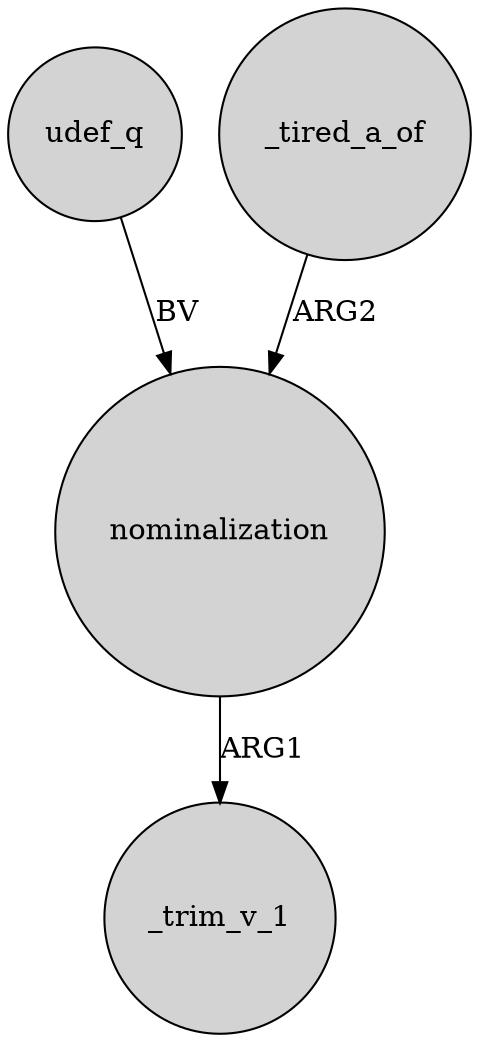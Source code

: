 digraph {
	node [shape=circle style=filled]
	nominalization -> _trim_v_1 [label=ARG1]
	udef_q -> nominalization [label=BV]
	_tired_a_of -> nominalization [label=ARG2]
}
